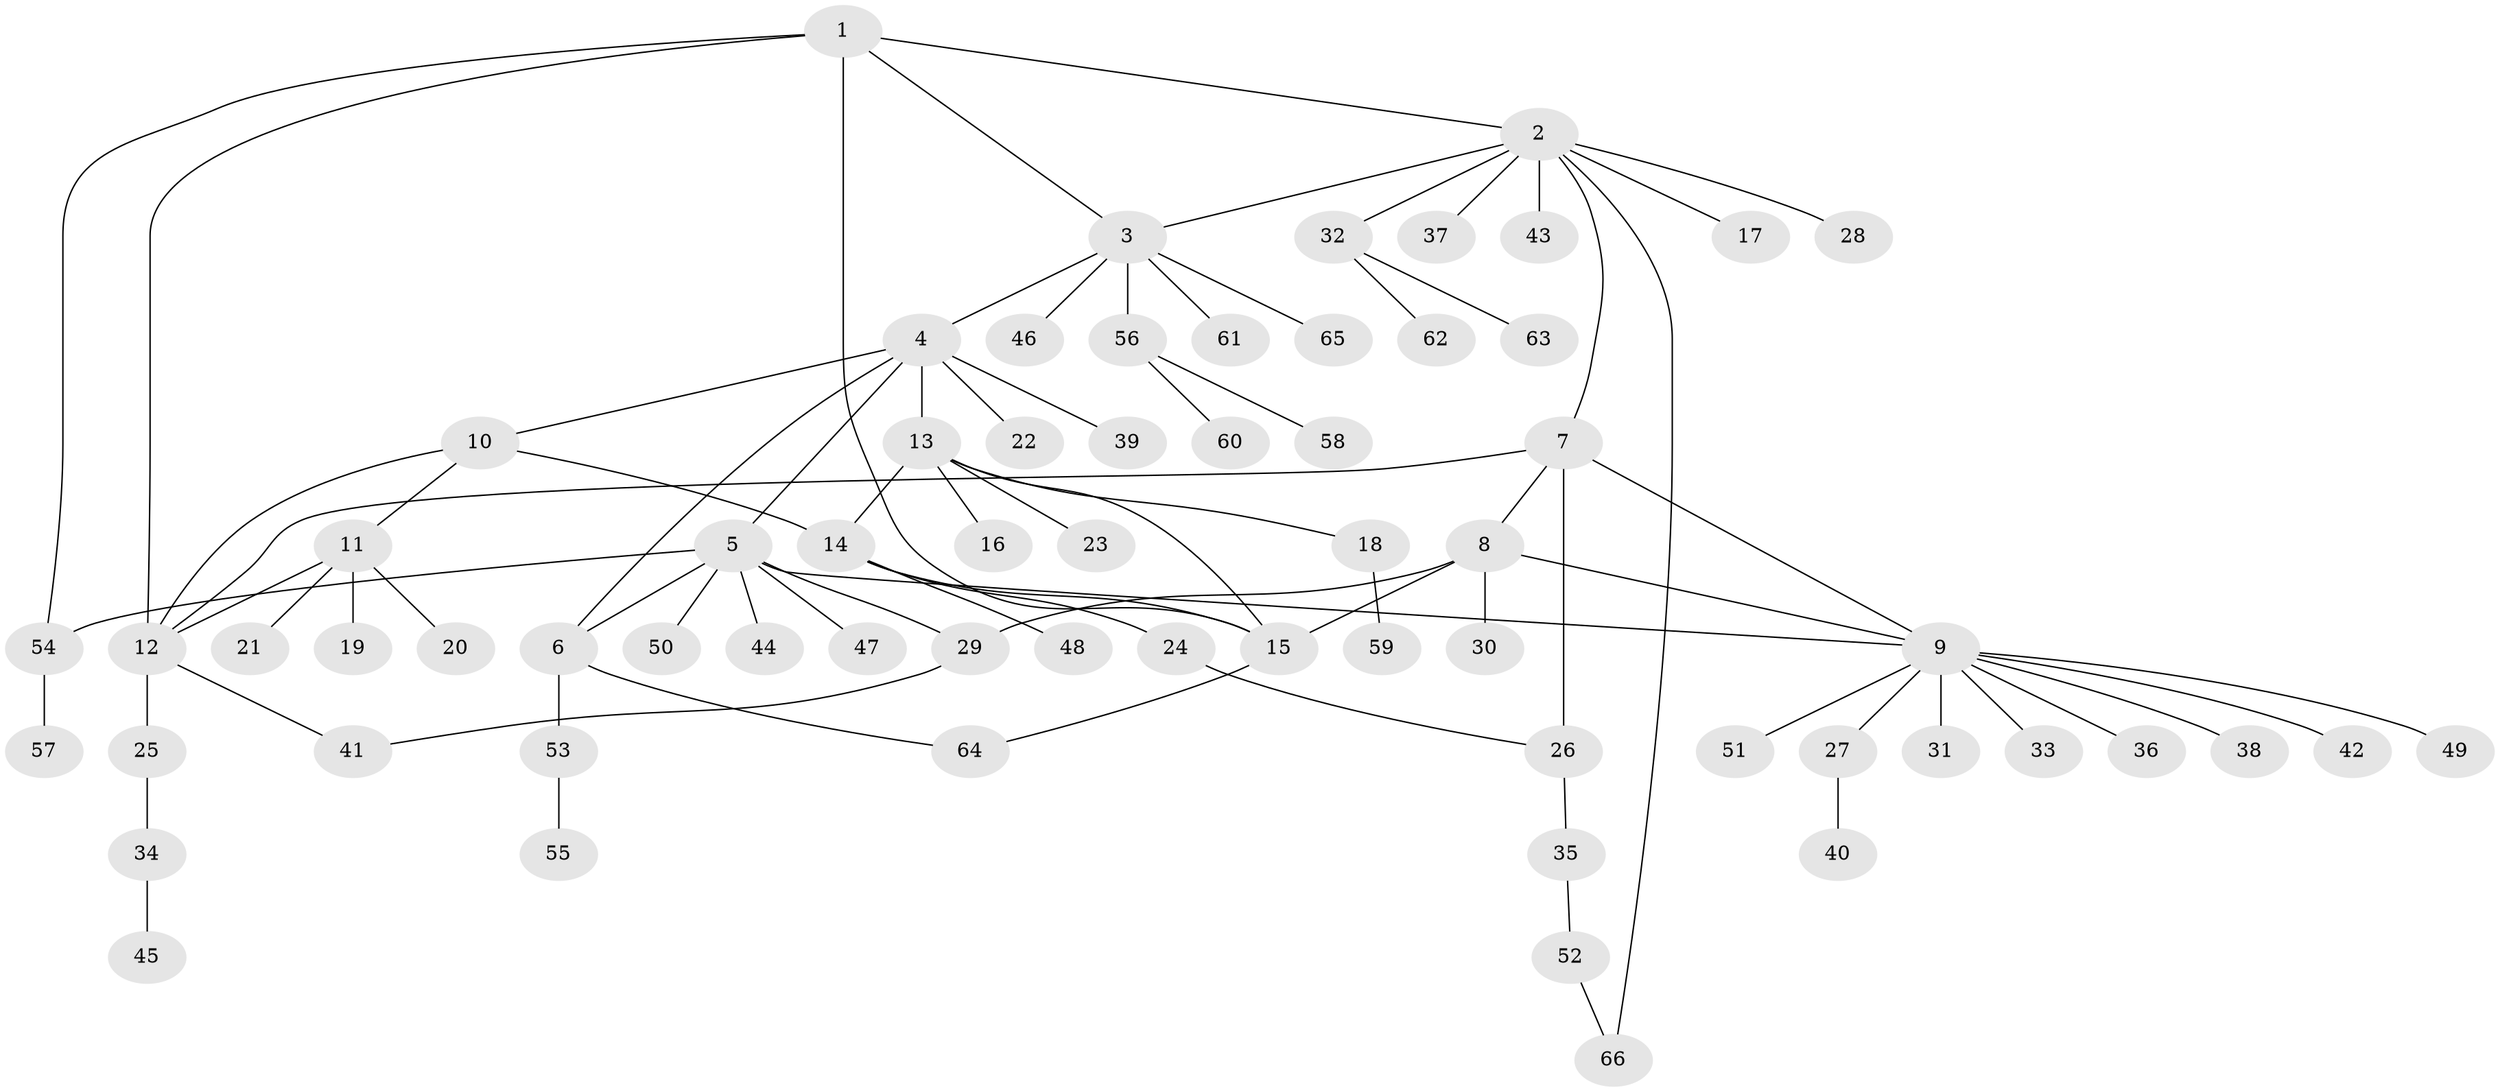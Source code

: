 // Generated by graph-tools (version 1.1) at 2025/50/03/09/25 03:50:28]
// undirected, 66 vertices, 82 edges
graph export_dot {
graph [start="1"]
  node [color=gray90,style=filled];
  1;
  2;
  3;
  4;
  5;
  6;
  7;
  8;
  9;
  10;
  11;
  12;
  13;
  14;
  15;
  16;
  17;
  18;
  19;
  20;
  21;
  22;
  23;
  24;
  25;
  26;
  27;
  28;
  29;
  30;
  31;
  32;
  33;
  34;
  35;
  36;
  37;
  38;
  39;
  40;
  41;
  42;
  43;
  44;
  45;
  46;
  47;
  48;
  49;
  50;
  51;
  52;
  53;
  54;
  55;
  56;
  57;
  58;
  59;
  60;
  61;
  62;
  63;
  64;
  65;
  66;
  1 -- 2;
  1 -- 3;
  1 -- 12;
  1 -- 15;
  1 -- 54;
  2 -- 3;
  2 -- 7;
  2 -- 17;
  2 -- 28;
  2 -- 32;
  2 -- 37;
  2 -- 43;
  2 -- 66;
  3 -- 4;
  3 -- 46;
  3 -- 56;
  3 -- 61;
  3 -- 65;
  4 -- 5;
  4 -- 6;
  4 -- 10;
  4 -- 13;
  4 -- 22;
  4 -- 39;
  5 -- 6;
  5 -- 9;
  5 -- 29;
  5 -- 44;
  5 -- 47;
  5 -- 50;
  5 -- 54;
  6 -- 53;
  6 -- 64;
  7 -- 8;
  7 -- 9;
  7 -- 12;
  7 -- 26;
  8 -- 9;
  8 -- 15;
  8 -- 29;
  8 -- 30;
  9 -- 27;
  9 -- 31;
  9 -- 33;
  9 -- 36;
  9 -- 38;
  9 -- 42;
  9 -- 49;
  9 -- 51;
  10 -- 11;
  10 -- 12;
  10 -- 14;
  11 -- 12;
  11 -- 19;
  11 -- 20;
  11 -- 21;
  12 -- 25;
  12 -- 41;
  13 -- 14;
  13 -- 15;
  13 -- 16;
  13 -- 18;
  13 -- 23;
  14 -- 15;
  14 -- 24;
  14 -- 48;
  15 -- 64;
  18 -- 59;
  24 -- 26;
  25 -- 34;
  26 -- 35;
  27 -- 40;
  29 -- 41;
  32 -- 62;
  32 -- 63;
  34 -- 45;
  35 -- 52;
  52 -- 66;
  53 -- 55;
  54 -- 57;
  56 -- 58;
  56 -- 60;
}
